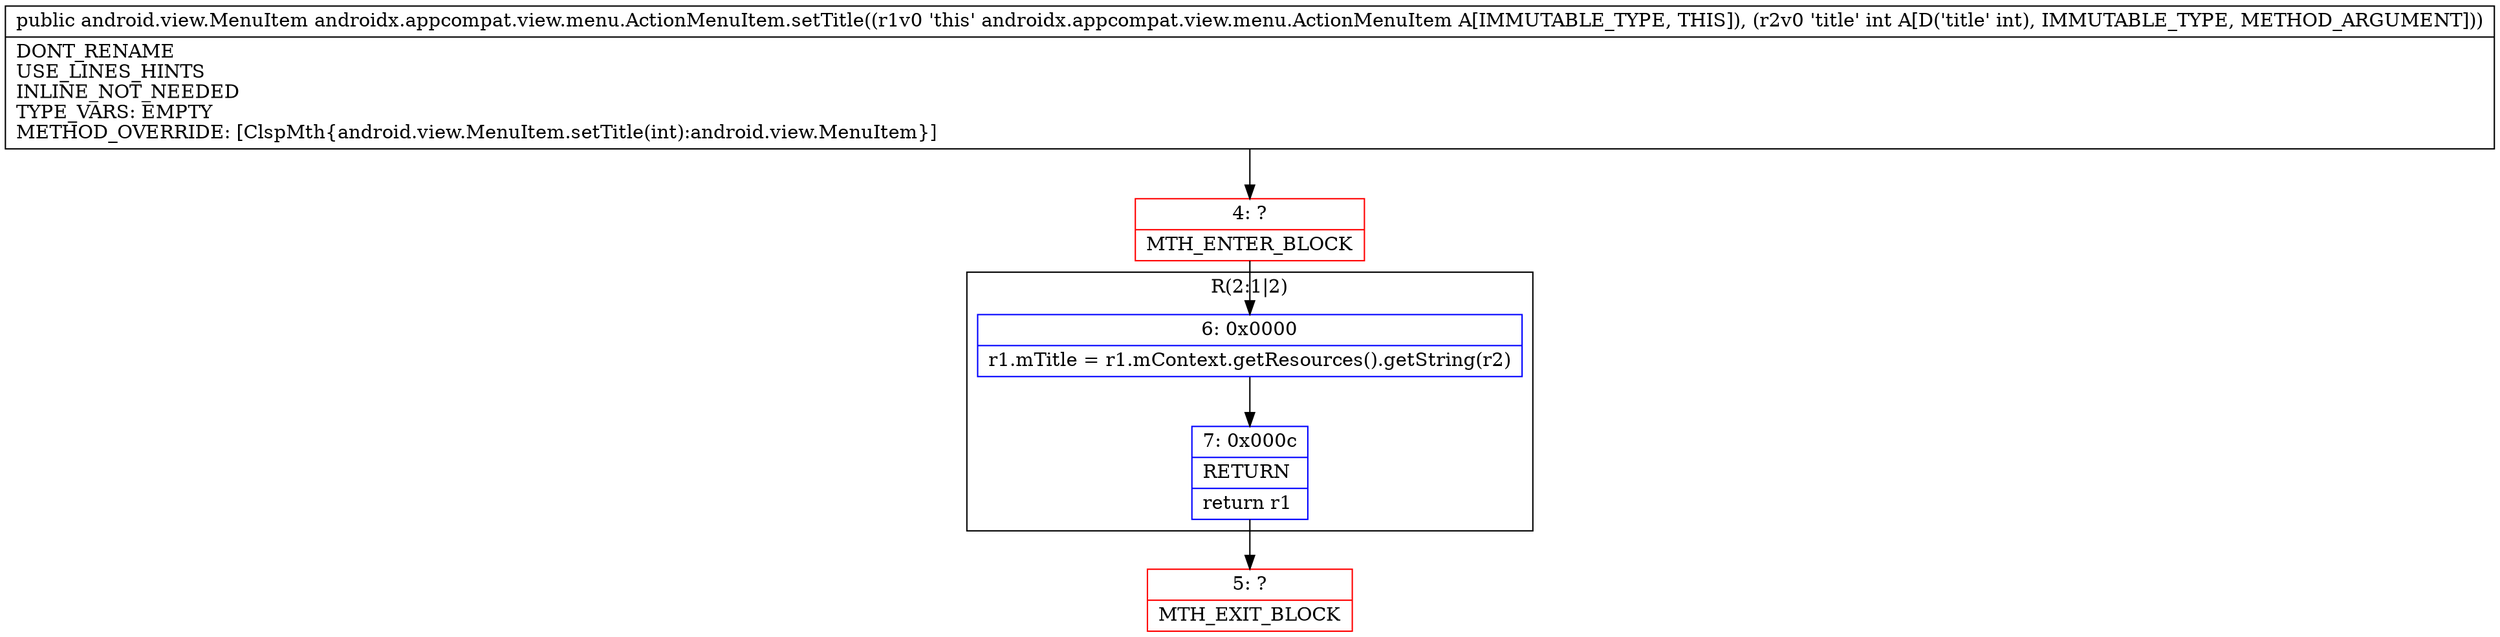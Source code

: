 digraph "CFG forandroidx.appcompat.view.menu.ActionMenuItem.setTitle(I)Landroid\/view\/MenuItem;" {
subgraph cluster_Region_1251058589 {
label = "R(2:1|2)";
node [shape=record,color=blue];
Node_6 [shape=record,label="{6\:\ 0x0000|r1.mTitle = r1.mContext.getResources().getString(r2)\l}"];
Node_7 [shape=record,label="{7\:\ 0x000c|RETURN\l|return r1\l}"];
}
Node_4 [shape=record,color=red,label="{4\:\ ?|MTH_ENTER_BLOCK\l}"];
Node_5 [shape=record,color=red,label="{5\:\ ?|MTH_EXIT_BLOCK\l}"];
MethodNode[shape=record,label="{public android.view.MenuItem androidx.appcompat.view.menu.ActionMenuItem.setTitle((r1v0 'this' androidx.appcompat.view.menu.ActionMenuItem A[IMMUTABLE_TYPE, THIS]), (r2v0 'title' int A[D('title' int), IMMUTABLE_TYPE, METHOD_ARGUMENT]))  | DONT_RENAME\lUSE_LINES_HINTS\lINLINE_NOT_NEEDED\lTYPE_VARS: EMPTY\lMETHOD_OVERRIDE: [ClspMth\{android.view.MenuItem.setTitle(int):android.view.MenuItem\}]\l}"];
MethodNode -> Node_4;Node_6 -> Node_7;
Node_7 -> Node_5;
Node_4 -> Node_6;
}

